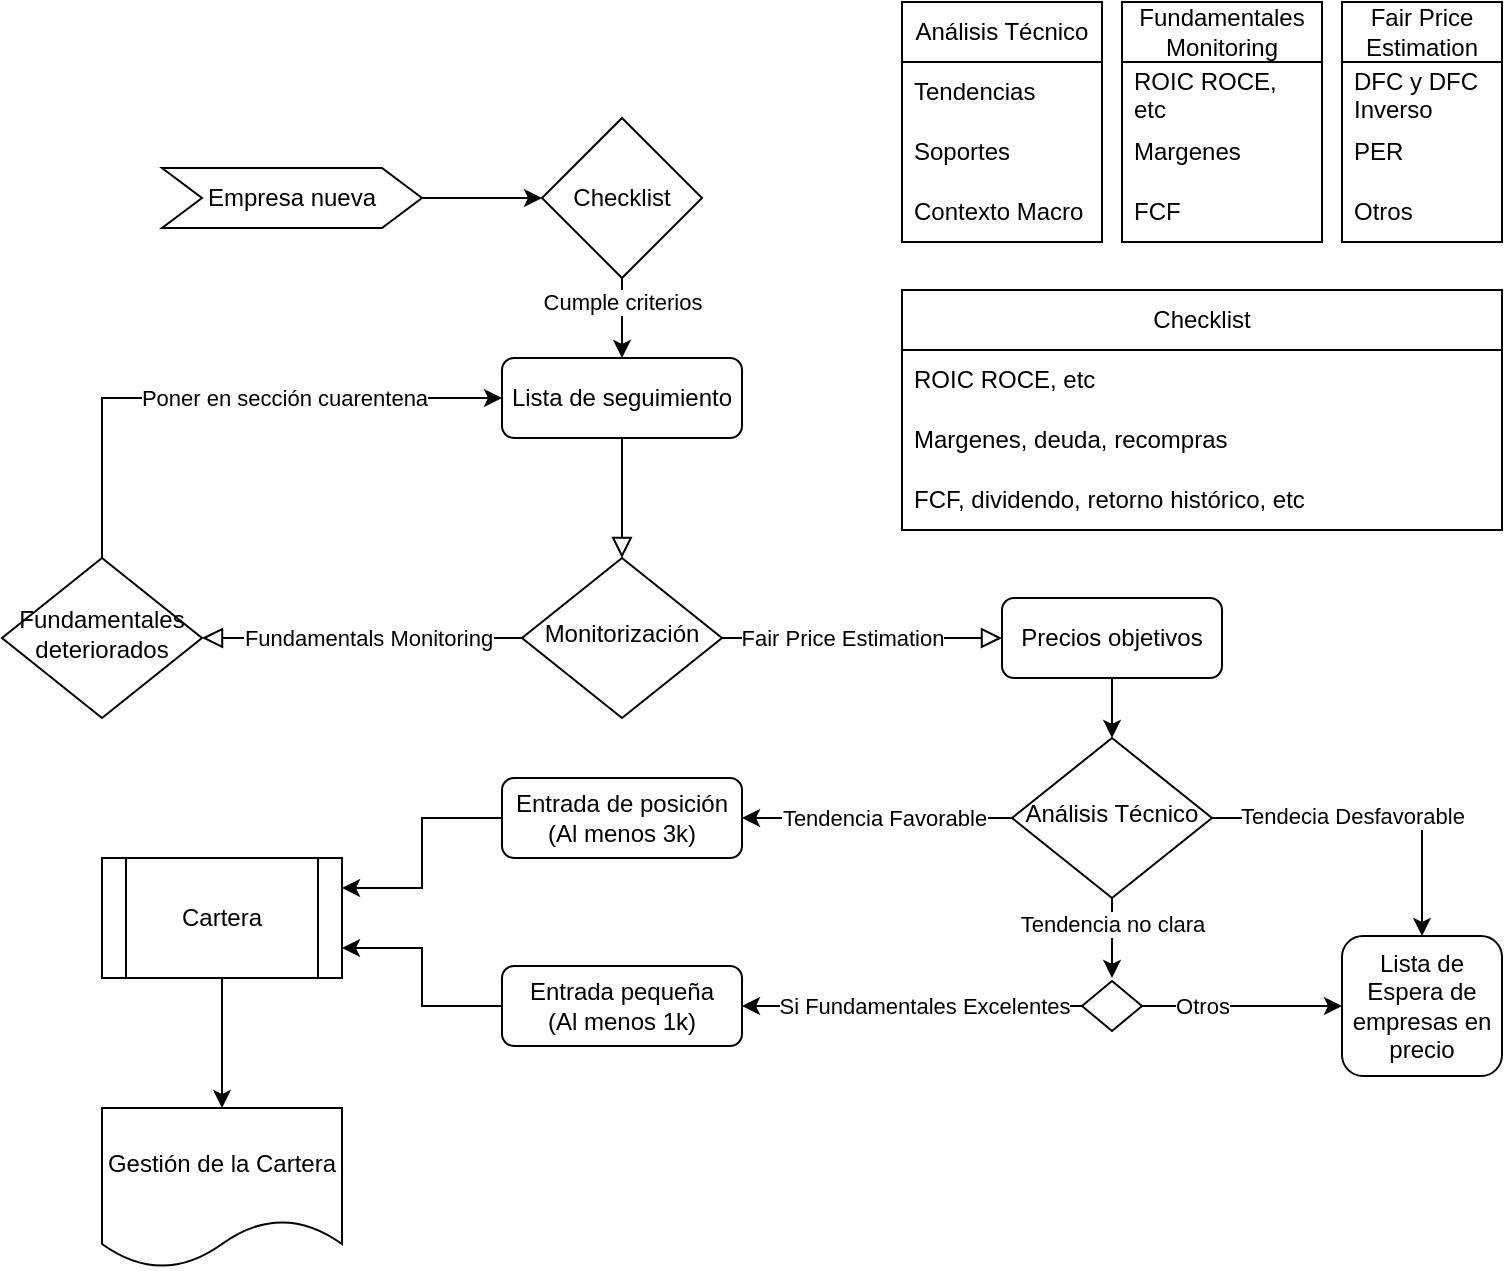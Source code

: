 <mxfile version="26.2.6">
  <diagram id="C5RBs43oDa-KdzZeNtuy" name="Page-1">
    <mxGraphModel dx="1428" dy="749" grid="1" gridSize="10" guides="1" tooltips="1" connect="1" arrows="1" fold="1" page="1" pageScale="1" pageWidth="827" pageHeight="1169" math="0" shadow="0">
      <root>
        <mxCell id="WIyWlLk6GJQsqaUBKTNV-0" />
        <mxCell id="WIyWlLk6GJQsqaUBKTNV-1" parent="WIyWlLk6GJQsqaUBKTNV-0" />
        <mxCell id="WIyWlLk6GJQsqaUBKTNV-2" value="" style="rounded=0;html=1;jettySize=auto;orthogonalLoop=1;fontSize=11;endArrow=block;endFill=0;endSize=8;strokeWidth=1;shadow=0;labelBackgroundColor=none;edgeStyle=orthogonalEdgeStyle;" parent="WIyWlLk6GJQsqaUBKTNV-1" source="WIyWlLk6GJQsqaUBKTNV-3" target="WIyWlLk6GJQsqaUBKTNV-6" edge="1">
          <mxGeometry relative="1" as="geometry" />
        </mxCell>
        <mxCell id="WIyWlLk6GJQsqaUBKTNV-3" value="Lista de seguimiento" style="rounded=1;whiteSpace=wrap;html=1;fontSize=12;glass=0;strokeWidth=1;shadow=0;" parent="WIyWlLk6GJQsqaUBKTNV-1" vertex="1">
          <mxGeometry x="300" y="184" width="120" height="40" as="geometry" />
        </mxCell>
        <mxCell id="WIyWlLk6GJQsqaUBKTNV-4" value="" style="rounded=0;html=1;jettySize=auto;orthogonalLoop=1;fontSize=11;endArrow=block;endFill=0;endSize=8;strokeWidth=1;shadow=0;labelBackgroundColor=none;edgeStyle=orthogonalEdgeStyle;" parent="WIyWlLk6GJQsqaUBKTNV-1" source="WIyWlLk6GJQsqaUBKTNV-6" target="WIyWlLk6GJQsqaUBKTNV-10" edge="1">
          <mxGeometry relative="1" as="geometry">
            <mxPoint as="offset" />
          </mxGeometry>
        </mxCell>
        <mxCell id="ngKys-3H_fIZ2L0gMJQS-2" value="Fundamentals Monitoring" style="edgeLabel;html=1;align=center;verticalAlign=middle;resizable=0;points=[];" vertex="1" connectable="0" parent="WIyWlLk6GJQsqaUBKTNV-4">
          <mxGeometry x="-0.034" relative="1" as="geometry">
            <mxPoint as="offset" />
          </mxGeometry>
        </mxCell>
        <mxCell id="WIyWlLk6GJQsqaUBKTNV-5" value="" style="edgeStyle=orthogonalEdgeStyle;rounded=0;html=1;jettySize=auto;orthogonalLoop=1;fontSize=11;endArrow=block;endFill=0;endSize=8;strokeWidth=1;shadow=0;labelBackgroundColor=none;" parent="WIyWlLk6GJQsqaUBKTNV-1" source="WIyWlLk6GJQsqaUBKTNV-6" target="WIyWlLk6GJQsqaUBKTNV-7" edge="1">
          <mxGeometry x="-0.143" y="10" relative="1" as="geometry">
            <mxPoint as="offset" />
          </mxGeometry>
        </mxCell>
        <mxCell id="ngKys-3H_fIZ2L0gMJQS-3" value="Fair Price Estimation" style="edgeLabel;html=1;align=center;verticalAlign=middle;resizable=0;points=[];" vertex="1" connectable="0" parent="WIyWlLk6GJQsqaUBKTNV-5">
          <mxGeometry x="-0.153" relative="1" as="geometry">
            <mxPoint as="offset" />
          </mxGeometry>
        </mxCell>
        <mxCell id="WIyWlLk6GJQsqaUBKTNV-6" value="Monitorización" style="rhombus;whiteSpace=wrap;html=1;shadow=0;fontFamily=Helvetica;fontSize=12;align=center;strokeWidth=1;spacing=6;spacingTop=-4;" parent="WIyWlLk6GJQsqaUBKTNV-1" vertex="1">
          <mxGeometry x="310" y="284" width="100" height="80" as="geometry" />
        </mxCell>
        <mxCell id="ngKys-3H_fIZ2L0gMJQS-11" style="edgeStyle=orthogonalEdgeStyle;rounded=0;orthogonalLoop=1;jettySize=auto;html=1;exitX=0.5;exitY=1;exitDx=0;exitDy=0;entryX=0.5;entryY=0;entryDx=0;entryDy=0;" edge="1" parent="WIyWlLk6GJQsqaUBKTNV-1" source="WIyWlLk6GJQsqaUBKTNV-7" target="ngKys-3H_fIZ2L0gMJQS-9">
          <mxGeometry relative="1" as="geometry" />
        </mxCell>
        <mxCell id="WIyWlLk6GJQsqaUBKTNV-7" value="Precios objetivos" style="rounded=1;whiteSpace=wrap;html=1;fontSize=12;glass=0;strokeWidth=1;shadow=0;" parent="WIyWlLk6GJQsqaUBKTNV-1" vertex="1">
          <mxGeometry x="550" y="304" width="110" height="40" as="geometry" />
        </mxCell>
        <mxCell id="ngKys-3H_fIZ2L0gMJQS-0" style="edgeStyle=orthogonalEdgeStyle;rounded=0;orthogonalLoop=1;jettySize=auto;html=1;entryX=0;entryY=0.5;entryDx=0;entryDy=0;" edge="1" parent="WIyWlLk6GJQsqaUBKTNV-1" source="WIyWlLk6GJQsqaUBKTNV-10" target="WIyWlLk6GJQsqaUBKTNV-3">
          <mxGeometry relative="1" as="geometry">
            <Array as="points">
              <mxPoint x="100" y="204" />
            </Array>
          </mxGeometry>
        </mxCell>
        <mxCell id="ngKys-3H_fIZ2L0gMJQS-1" value="Poner en sección cuarentena" style="edgeLabel;html=1;align=center;verticalAlign=middle;resizable=0;points=[];" vertex="1" connectable="0" parent="ngKys-3H_fIZ2L0gMJQS-0">
          <mxGeometry x="0.017" y="1" relative="1" as="geometry">
            <mxPoint x="28" y="1" as="offset" />
          </mxGeometry>
        </mxCell>
        <mxCell id="WIyWlLk6GJQsqaUBKTNV-10" value="Fundamentales&lt;div&gt;deteriorados&lt;/div&gt;" style="rhombus;whiteSpace=wrap;html=1;shadow=0;fontFamily=Helvetica;fontSize=12;align=center;strokeWidth=1;spacing=6;spacingTop=-4;" parent="WIyWlLk6GJQsqaUBKTNV-1" vertex="1">
          <mxGeometry x="50" y="284" width="100" height="80" as="geometry" />
        </mxCell>
        <mxCell id="ngKys-3H_fIZ2L0gMJQS-8" style="edgeStyle=orthogonalEdgeStyle;rounded=0;orthogonalLoop=1;jettySize=auto;html=1;entryX=0;entryY=0.5;entryDx=0;entryDy=0;" edge="1" parent="WIyWlLk6GJQsqaUBKTNV-1" source="ngKys-3H_fIZ2L0gMJQS-4" target="ngKys-3H_fIZ2L0gMJQS-5">
          <mxGeometry relative="1" as="geometry" />
        </mxCell>
        <mxCell id="ngKys-3H_fIZ2L0gMJQS-4" value="Empresa nueva" style="shape=step;perimeter=stepPerimeter;whiteSpace=wrap;html=1;fixedSize=1;" vertex="1" parent="WIyWlLk6GJQsqaUBKTNV-1">
          <mxGeometry x="130" y="89" width="130" height="30" as="geometry" />
        </mxCell>
        <mxCell id="ngKys-3H_fIZ2L0gMJQS-6" style="edgeStyle=orthogonalEdgeStyle;rounded=0;orthogonalLoop=1;jettySize=auto;html=1;exitX=0.5;exitY=1;exitDx=0;exitDy=0;entryX=0.5;entryY=0;entryDx=0;entryDy=0;" edge="1" parent="WIyWlLk6GJQsqaUBKTNV-1" source="ngKys-3H_fIZ2L0gMJQS-5" target="WIyWlLk6GJQsqaUBKTNV-3">
          <mxGeometry relative="1" as="geometry" />
        </mxCell>
        <mxCell id="ngKys-3H_fIZ2L0gMJQS-7" value="Cumple criterios" style="edgeLabel;html=1;align=center;verticalAlign=middle;resizable=0;points=[];" vertex="1" connectable="0" parent="ngKys-3H_fIZ2L0gMJQS-6">
          <mxGeometry x="-0.393" relative="1" as="geometry">
            <mxPoint as="offset" />
          </mxGeometry>
        </mxCell>
        <mxCell id="ngKys-3H_fIZ2L0gMJQS-5" value="Checklist" style="rhombus;whiteSpace=wrap;html=1;" vertex="1" parent="WIyWlLk6GJQsqaUBKTNV-1">
          <mxGeometry x="320" y="64" width="80" height="80" as="geometry" />
        </mxCell>
        <mxCell id="ngKys-3H_fIZ2L0gMJQS-13" style="edgeStyle=orthogonalEdgeStyle;rounded=0;orthogonalLoop=1;jettySize=auto;html=1;entryX=1;entryY=0.5;entryDx=0;entryDy=0;" edge="1" parent="WIyWlLk6GJQsqaUBKTNV-1" source="ngKys-3H_fIZ2L0gMJQS-9" target="ngKys-3H_fIZ2L0gMJQS-12">
          <mxGeometry relative="1" as="geometry" />
        </mxCell>
        <mxCell id="ngKys-3H_fIZ2L0gMJQS-14" value="Tendencia Favorable" style="edgeLabel;html=1;align=center;verticalAlign=middle;resizable=0;points=[];" vertex="1" connectable="0" parent="ngKys-3H_fIZ2L0gMJQS-13">
          <mxGeometry x="0.148" y="-2" relative="1" as="geometry">
            <mxPoint x="13" y="2" as="offset" />
          </mxGeometry>
        </mxCell>
        <mxCell id="ngKys-3H_fIZ2L0gMJQS-24" style="edgeStyle=orthogonalEdgeStyle;rounded=0;orthogonalLoop=1;jettySize=auto;html=1;exitX=1;exitY=0.5;exitDx=0;exitDy=0;entryX=0;entryY=0.5;entryDx=0;entryDy=0;" edge="1" parent="WIyWlLk6GJQsqaUBKTNV-1" source="ngKys-3H_fIZ2L0gMJQS-27" target="ngKys-3H_fIZ2L0gMJQS-19">
          <mxGeometry relative="1" as="geometry" />
        </mxCell>
        <mxCell id="ngKys-3H_fIZ2L0gMJQS-34" value="Otros" style="edgeLabel;html=1;align=center;verticalAlign=middle;resizable=0;points=[];" vertex="1" connectable="0" parent="ngKys-3H_fIZ2L0gMJQS-24">
          <mxGeometry x="-0.41" relative="1" as="geometry">
            <mxPoint as="offset" />
          </mxGeometry>
        </mxCell>
        <mxCell id="ngKys-3H_fIZ2L0gMJQS-29" style="edgeStyle=orthogonalEdgeStyle;rounded=0;orthogonalLoop=1;jettySize=auto;html=1;entryX=0.5;entryY=0;entryDx=0;entryDy=0;" edge="1" parent="WIyWlLk6GJQsqaUBKTNV-1" source="ngKys-3H_fIZ2L0gMJQS-9" target="ngKys-3H_fIZ2L0gMJQS-19">
          <mxGeometry relative="1" as="geometry" />
        </mxCell>
        <mxCell id="ngKys-3H_fIZ2L0gMJQS-30" value="Tendecia Desfavorable" style="edgeLabel;html=1;align=center;verticalAlign=middle;resizable=0;points=[];" vertex="1" connectable="0" parent="ngKys-3H_fIZ2L0gMJQS-29">
          <mxGeometry x="-0.667" y="1" relative="1" as="geometry">
            <mxPoint x="42" as="offset" />
          </mxGeometry>
        </mxCell>
        <mxCell id="ngKys-3H_fIZ2L0gMJQS-32" style="edgeStyle=orthogonalEdgeStyle;rounded=0;orthogonalLoop=1;jettySize=auto;html=1;" edge="1" parent="WIyWlLk6GJQsqaUBKTNV-1" source="ngKys-3H_fIZ2L0gMJQS-9">
          <mxGeometry relative="1" as="geometry">
            <mxPoint x="605" y="494.0" as="targetPoint" />
          </mxGeometry>
        </mxCell>
        <mxCell id="ngKys-3H_fIZ2L0gMJQS-33" value="Tendencia no clara" style="edgeLabel;html=1;align=center;verticalAlign=middle;resizable=0;points=[];" vertex="1" connectable="0" parent="ngKys-3H_fIZ2L0gMJQS-32">
          <mxGeometry x="-0.375" relative="1" as="geometry">
            <mxPoint as="offset" />
          </mxGeometry>
        </mxCell>
        <mxCell id="ngKys-3H_fIZ2L0gMJQS-9" value="Análisis Técnico" style="rhombus;whiteSpace=wrap;html=1;shadow=0;fontFamily=Helvetica;fontSize=12;align=center;strokeWidth=1;spacing=6;spacingTop=-4;" vertex="1" parent="WIyWlLk6GJQsqaUBKTNV-1">
          <mxGeometry x="555" y="374" width="100" height="80" as="geometry" />
        </mxCell>
        <mxCell id="ngKys-3H_fIZ2L0gMJQS-55" style="edgeStyle=orthogonalEdgeStyle;rounded=0;orthogonalLoop=1;jettySize=auto;html=1;exitX=0;exitY=0.5;exitDx=0;exitDy=0;entryX=1;entryY=0.25;entryDx=0;entryDy=0;" edge="1" parent="WIyWlLk6GJQsqaUBKTNV-1" source="ngKys-3H_fIZ2L0gMJQS-12" target="ngKys-3H_fIZ2L0gMJQS-54">
          <mxGeometry relative="1" as="geometry" />
        </mxCell>
        <mxCell id="ngKys-3H_fIZ2L0gMJQS-12" value="Entrada de posición (Al menos 3k)" style="rounded=1;whiteSpace=wrap;html=1;" vertex="1" parent="WIyWlLk6GJQsqaUBKTNV-1">
          <mxGeometry x="300" y="394" width="120" height="40" as="geometry" />
        </mxCell>
        <mxCell id="ngKys-3H_fIZ2L0gMJQS-19" value="Lista de Espera de empresas en precio" style="rounded=1;whiteSpace=wrap;html=1;" vertex="1" parent="WIyWlLk6GJQsqaUBKTNV-1">
          <mxGeometry x="720" y="473" width="80" height="70" as="geometry" />
        </mxCell>
        <mxCell id="ngKys-3H_fIZ2L0gMJQS-56" style="edgeStyle=orthogonalEdgeStyle;rounded=0;orthogonalLoop=1;jettySize=auto;html=1;exitX=0;exitY=0.5;exitDx=0;exitDy=0;entryX=1;entryY=0.75;entryDx=0;entryDy=0;" edge="1" parent="WIyWlLk6GJQsqaUBKTNV-1" source="ngKys-3H_fIZ2L0gMJQS-25" target="ngKys-3H_fIZ2L0gMJQS-54">
          <mxGeometry relative="1" as="geometry" />
        </mxCell>
        <mxCell id="ngKys-3H_fIZ2L0gMJQS-25" value="Entrada pequeña&lt;div&gt;(Al menos 1k)&lt;/div&gt;" style="rounded=1;whiteSpace=wrap;html=1;" vertex="1" parent="WIyWlLk6GJQsqaUBKTNV-1">
          <mxGeometry x="300" y="488" width="120" height="40" as="geometry" />
        </mxCell>
        <mxCell id="ngKys-3H_fIZ2L0gMJQS-26" value="" style="endArrow=classic;html=1;rounded=0;entryX=1;entryY=0.5;entryDx=0;entryDy=0;exitX=0;exitY=0.5;exitDx=0;exitDy=0;" edge="1" parent="WIyWlLk6GJQsqaUBKTNV-1" source="ngKys-3H_fIZ2L0gMJQS-27" target="ngKys-3H_fIZ2L0gMJQS-25">
          <mxGeometry width="50" height="50" relative="1" as="geometry">
            <mxPoint x="600" y="508" as="sourcePoint" />
            <mxPoint x="490" y="368" as="targetPoint" />
          </mxGeometry>
        </mxCell>
        <mxCell id="ngKys-3H_fIZ2L0gMJQS-31" value="Si Fundamentales Excelentes" style="edgeLabel;html=1;align=center;verticalAlign=middle;resizable=0;points=[];" vertex="1" connectable="0" parent="ngKys-3H_fIZ2L0gMJQS-26">
          <mxGeometry x="-0.158" relative="1" as="geometry">
            <mxPoint x="-8" as="offset" />
          </mxGeometry>
        </mxCell>
        <mxCell id="ngKys-3H_fIZ2L0gMJQS-27" value="" style="rhombus;whiteSpace=wrap;html=1;" vertex="1" parent="WIyWlLk6GJQsqaUBKTNV-1">
          <mxGeometry x="590" y="495.5" width="30" height="25" as="geometry" />
        </mxCell>
        <mxCell id="ngKys-3H_fIZ2L0gMJQS-37" value="Fair Price Estimation" style="swimlane;fontStyle=0;childLayout=stackLayout;horizontal=1;startSize=30;horizontalStack=0;resizeParent=1;resizeParentMax=0;resizeLast=0;collapsible=1;marginBottom=0;whiteSpace=wrap;html=1;" vertex="1" parent="WIyWlLk6GJQsqaUBKTNV-1">
          <mxGeometry x="720" y="6" width="80" height="120" as="geometry" />
        </mxCell>
        <mxCell id="ngKys-3H_fIZ2L0gMJQS-38" value="DFC y DFC Inverso" style="text;strokeColor=none;fillColor=none;align=left;verticalAlign=middle;spacingLeft=4;spacingRight=4;overflow=hidden;points=[[0,0.5],[1,0.5]];portConstraint=eastwest;rotatable=0;whiteSpace=wrap;html=1;" vertex="1" parent="ngKys-3H_fIZ2L0gMJQS-37">
          <mxGeometry y="30" width="80" height="30" as="geometry" />
        </mxCell>
        <mxCell id="ngKys-3H_fIZ2L0gMJQS-39" value="PER" style="text;strokeColor=none;fillColor=none;align=left;verticalAlign=middle;spacingLeft=4;spacingRight=4;overflow=hidden;points=[[0,0.5],[1,0.5]];portConstraint=eastwest;rotatable=0;whiteSpace=wrap;html=1;" vertex="1" parent="ngKys-3H_fIZ2L0gMJQS-37">
          <mxGeometry y="60" width="80" height="30" as="geometry" />
        </mxCell>
        <mxCell id="ngKys-3H_fIZ2L0gMJQS-40" value="Otros" style="text;strokeColor=none;fillColor=none;align=left;verticalAlign=middle;spacingLeft=4;spacingRight=4;overflow=hidden;points=[[0,0.5],[1,0.5]];portConstraint=eastwest;rotatable=0;whiteSpace=wrap;html=1;" vertex="1" parent="ngKys-3H_fIZ2L0gMJQS-37">
          <mxGeometry y="90" width="80" height="30" as="geometry" />
        </mxCell>
        <mxCell id="ngKys-3H_fIZ2L0gMJQS-46" value="Fundamentales&lt;div&gt;Monitoring&lt;/div&gt;" style="swimlane;fontStyle=0;childLayout=stackLayout;horizontal=1;startSize=30;horizontalStack=0;resizeParent=1;resizeParentMax=0;resizeLast=0;collapsible=1;marginBottom=0;whiteSpace=wrap;html=1;" vertex="1" parent="WIyWlLk6GJQsqaUBKTNV-1">
          <mxGeometry x="610" y="6" width="100" height="120" as="geometry" />
        </mxCell>
        <mxCell id="ngKys-3H_fIZ2L0gMJQS-47" value="ROIC ROCE, etc" style="text;strokeColor=none;fillColor=none;align=left;verticalAlign=middle;spacingLeft=4;spacingRight=4;overflow=hidden;points=[[0,0.5],[1,0.5]];portConstraint=eastwest;rotatable=0;whiteSpace=wrap;html=1;" vertex="1" parent="ngKys-3H_fIZ2L0gMJQS-46">
          <mxGeometry y="30" width="100" height="30" as="geometry" />
        </mxCell>
        <mxCell id="ngKys-3H_fIZ2L0gMJQS-48" value="Margenes" style="text;strokeColor=none;fillColor=none;align=left;verticalAlign=middle;spacingLeft=4;spacingRight=4;overflow=hidden;points=[[0,0.5],[1,0.5]];portConstraint=eastwest;rotatable=0;whiteSpace=wrap;html=1;" vertex="1" parent="ngKys-3H_fIZ2L0gMJQS-46">
          <mxGeometry y="60" width="100" height="30" as="geometry" />
        </mxCell>
        <mxCell id="ngKys-3H_fIZ2L0gMJQS-49" value="FCF" style="text;strokeColor=none;fillColor=none;align=left;verticalAlign=middle;spacingLeft=4;spacingRight=4;overflow=hidden;points=[[0,0.5],[1,0.5]];portConstraint=eastwest;rotatable=0;whiteSpace=wrap;html=1;" vertex="1" parent="ngKys-3H_fIZ2L0gMJQS-46">
          <mxGeometry y="90" width="100" height="30" as="geometry" />
        </mxCell>
        <mxCell id="ngKys-3H_fIZ2L0gMJQS-50" value="Análisis Técnico" style="swimlane;fontStyle=0;childLayout=stackLayout;horizontal=1;startSize=30;horizontalStack=0;resizeParent=1;resizeParentMax=0;resizeLast=0;collapsible=1;marginBottom=0;whiteSpace=wrap;html=1;" vertex="1" parent="WIyWlLk6GJQsqaUBKTNV-1">
          <mxGeometry x="500" y="6" width="100" height="120" as="geometry" />
        </mxCell>
        <mxCell id="ngKys-3H_fIZ2L0gMJQS-51" value="Tendencias" style="text;strokeColor=none;fillColor=none;align=left;verticalAlign=middle;spacingLeft=4;spacingRight=4;overflow=hidden;points=[[0,0.5],[1,0.5]];portConstraint=eastwest;rotatable=0;whiteSpace=wrap;html=1;" vertex="1" parent="ngKys-3H_fIZ2L0gMJQS-50">
          <mxGeometry y="30" width="100" height="30" as="geometry" />
        </mxCell>
        <mxCell id="ngKys-3H_fIZ2L0gMJQS-52" value="Soportes" style="text;strokeColor=none;fillColor=none;align=left;verticalAlign=middle;spacingLeft=4;spacingRight=4;overflow=hidden;points=[[0,0.5],[1,0.5]];portConstraint=eastwest;rotatable=0;whiteSpace=wrap;html=1;" vertex="1" parent="ngKys-3H_fIZ2L0gMJQS-50">
          <mxGeometry y="60" width="100" height="30" as="geometry" />
        </mxCell>
        <mxCell id="ngKys-3H_fIZ2L0gMJQS-53" value="Contexto Macro" style="text;strokeColor=none;fillColor=none;align=left;verticalAlign=middle;spacingLeft=4;spacingRight=4;overflow=hidden;points=[[0,0.5],[1,0.5]];portConstraint=eastwest;rotatable=0;whiteSpace=wrap;html=1;" vertex="1" parent="ngKys-3H_fIZ2L0gMJQS-50">
          <mxGeometry y="90" width="100" height="30" as="geometry" />
        </mxCell>
        <mxCell id="ngKys-3H_fIZ2L0gMJQS-61" style="edgeStyle=orthogonalEdgeStyle;rounded=0;orthogonalLoop=1;jettySize=auto;html=1;" edge="1" parent="WIyWlLk6GJQsqaUBKTNV-1" source="ngKys-3H_fIZ2L0gMJQS-54" target="ngKys-3H_fIZ2L0gMJQS-60">
          <mxGeometry relative="1" as="geometry" />
        </mxCell>
        <mxCell id="ngKys-3H_fIZ2L0gMJQS-54" value="Cartera" style="shape=process;whiteSpace=wrap;html=1;backgroundOutline=1;" vertex="1" parent="WIyWlLk6GJQsqaUBKTNV-1">
          <mxGeometry x="100" y="434" width="120" height="60" as="geometry" />
        </mxCell>
        <mxCell id="ngKys-3H_fIZ2L0gMJQS-60" value="Gestión de la Cartera" style="shape=document;whiteSpace=wrap;html=1;boundedLbl=1;" vertex="1" parent="WIyWlLk6GJQsqaUBKTNV-1">
          <mxGeometry x="100" y="559" width="120" height="80" as="geometry" />
        </mxCell>
        <mxCell id="ngKys-3H_fIZ2L0gMJQS-62" value="Checklist" style="swimlane;fontStyle=0;childLayout=stackLayout;horizontal=1;startSize=30;horizontalStack=0;resizeParent=1;resizeParentMax=0;resizeLast=0;collapsible=1;marginBottom=0;whiteSpace=wrap;html=1;" vertex="1" parent="WIyWlLk6GJQsqaUBKTNV-1">
          <mxGeometry x="500" y="150" width="300" height="120" as="geometry" />
        </mxCell>
        <mxCell id="ngKys-3H_fIZ2L0gMJQS-63" value="ROIC ROCE, etc" style="text;strokeColor=none;fillColor=none;align=left;verticalAlign=middle;spacingLeft=4;spacingRight=4;overflow=hidden;points=[[0,0.5],[1,0.5]];portConstraint=eastwest;rotatable=0;whiteSpace=wrap;html=1;" vertex="1" parent="ngKys-3H_fIZ2L0gMJQS-62">
          <mxGeometry y="30" width="300" height="30" as="geometry" />
        </mxCell>
        <mxCell id="ngKys-3H_fIZ2L0gMJQS-64" value="Margenes, deuda, recompras" style="text;strokeColor=none;fillColor=none;align=left;verticalAlign=middle;spacingLeft=4;spacingRight=4;overflow=hidden;points=[[0,0.5],[1,0.5]];portConstraint=eastwest;rotatable=0;whiteSpace=wrap;html=1;" vertex="1" parent="ngKys-3H_fIZ2L0gMJQS-62">
          <mxGeometry y="60" width="300" height="30" as="geometry" />
        </mxCell>
        <mxCell id="ngKys-3H_fIZ2L0gMJQS-65" value="FCF, dividendo, retorno histórico, etc" style="text;strokeColor=none;fillColor=none;align=left;verticalAlign=middle;spacingLeft=4;spacingRight=4;overflow=hidden;points=[[0,0.5],[1,0.5]];portConstraint=eastwest;rotatable=0;whiteSpace=wrap;html=1;" vertex="1" parent="ngKys-3H_fIZ2L0gMJQS-62">
          <mxGeometry y="90" width="300" height="30" as="geometry" />
        </mxCell>
      </root>
    </mxGraphModel>
  </diagram>
</mxfile>
